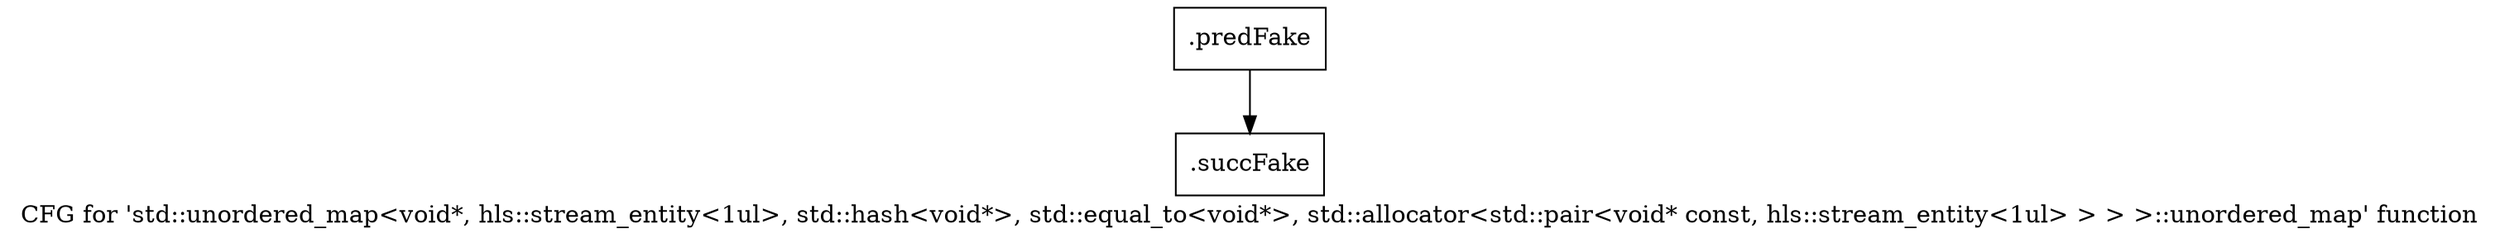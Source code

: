 digraph "CFG for 'std::unordered_map\<void*, hls::stream_entity\<1ul\>, std::hash\<void*\>, std::equal_to\<void*\>, std::allocator\<std::pair\<void* const, hls::stream_entity\<1ul\> \> \> \>::unordered_map' function" {
	label="CFG for 'std::unordered_map\<void*, hls::stream_entity\<1ul\>, std::hash\<void*\>, std::equal_to\<void*\>, std::allocator\<std::pair\<void* const, hls::stream_entity\<1ul\> \> \> \>::unordered_map' function";

	Node0x5225cd0 [shape=record,filename="",linenumber="",label="{.predFake}"];
	Node0x5225cd0 -> Node0x52d52c0[ callList="" memoryops="" filename="/home/akhilkushe/Xilinx/Vitis_HLS/2021.2/tps/lnx64/gcc-6.2.0/lib/gcc/x86_64-pc-linux-gnu/6.2.0/../../../../include/c++/6.2.0/bits/unordered_map.h" execusionnum="1"];
	Node0x52d52c0 [shape=record,filename="/home/akhilkushe/Xilinx/Vitis_HLS/2021.2/tps/lnx64/gcc-6.2.0/lib/gcc/x86_64-pc-linux-gnu/6.2.0/../../../../include/c++/6.2.0/bits/unordered_map.h",linenumber="132",label="{.succFake}"];
}
